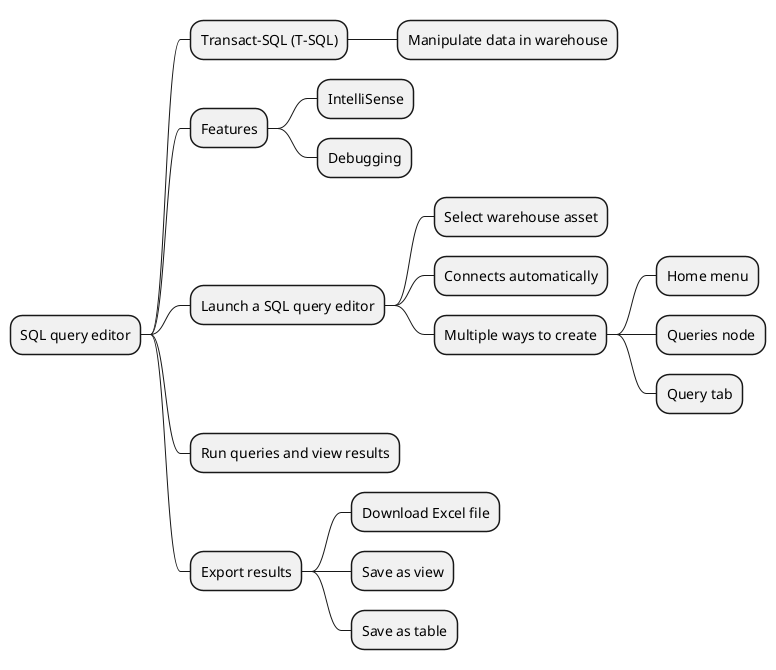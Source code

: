 @startmindmap
* SQL query editor
** Transact-SQL (T-SQL)
*** Manipulate data in warehouse
** Features
*** IntelliSense
*** Debugging
** Launch a SQL query editor
*** Select warehouse asset
*** Connects automatically
*** Multiple ways to create
**** Home menu
**** Queries node
**** Query tab
** Run queries and view results
** Export results
*** Download Excel file
*** Save as view
*** Save as table
@endmindmap